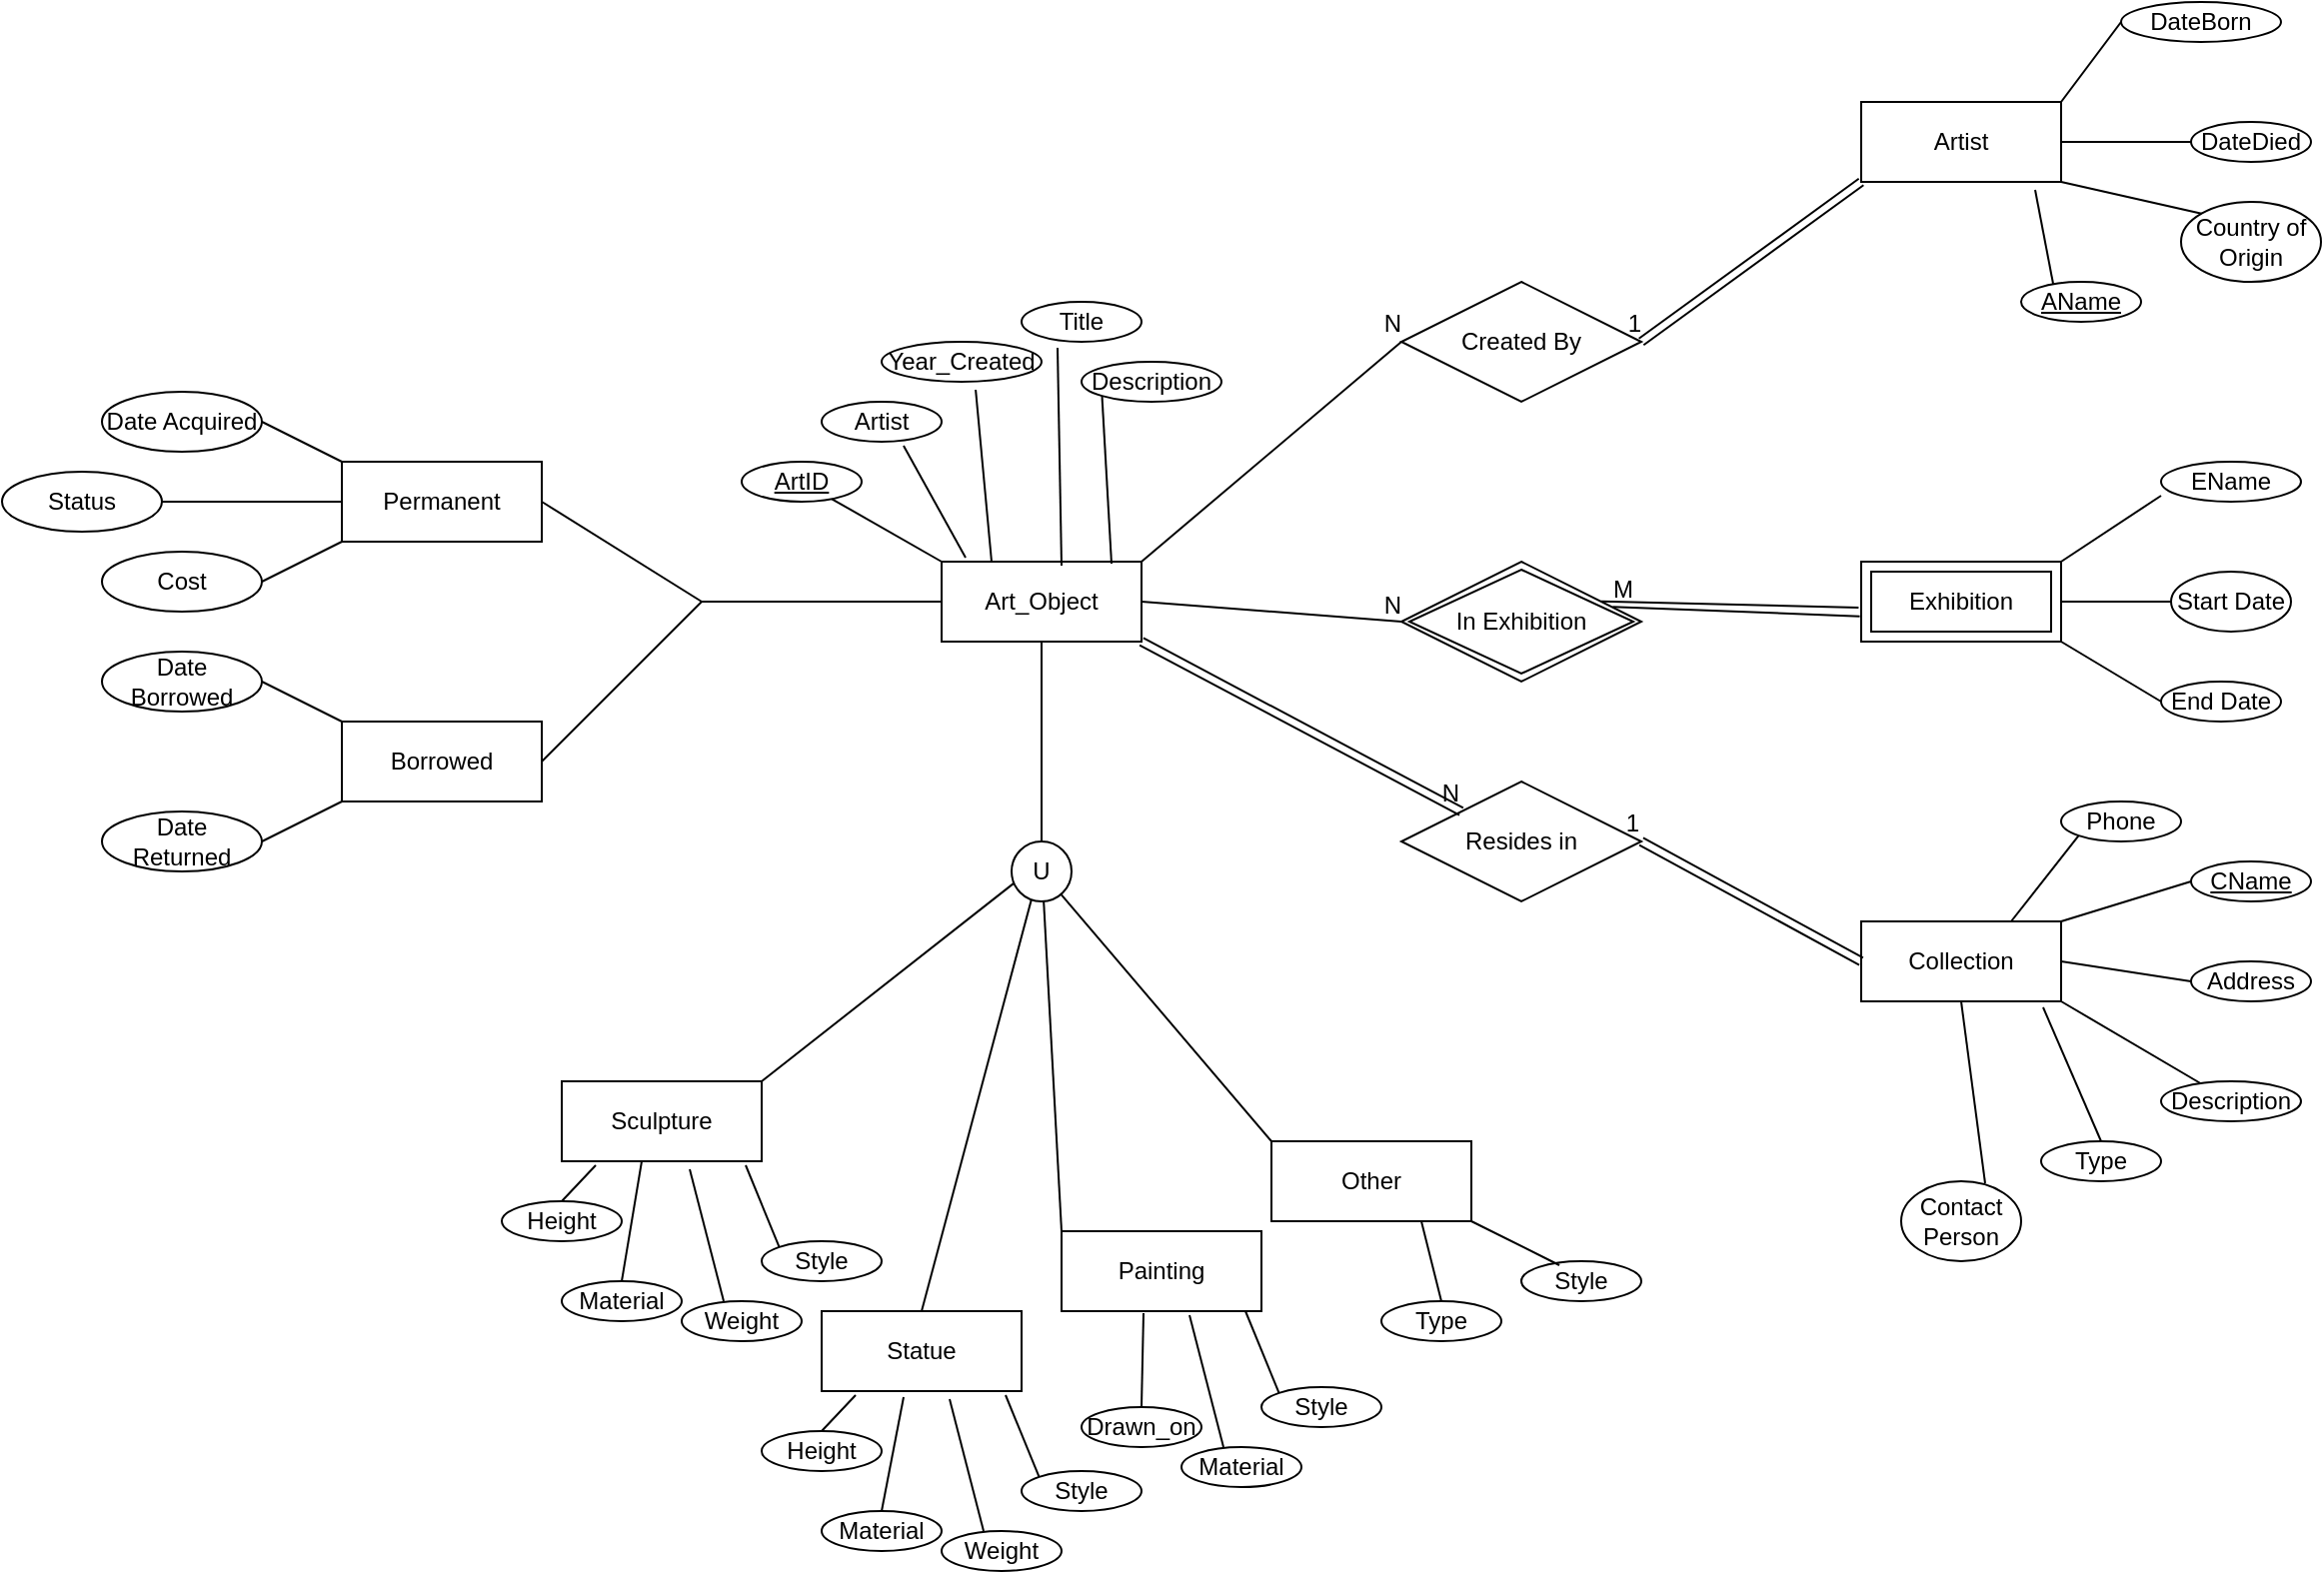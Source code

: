 <mxfile>
    <diagram id="M828vq5d6RUSsPA0u2Nk" name="Page-1">
        <mxGraphModel dx="2039" dy="820" grid="1" gridSize="10" guides="1" tooltips="1" connect="1" arrows="1" fold="1" page="1" pageScale="1" pageWidth="850" pageHeight="1100" math="0" shadow="0">
            <root>
                <mxCell id="0"/>
                <mxCell id="1" parent="0"/>
                <mxCell id="3" value="Art_Object" style="whiteSpace=wrap;html=1;align=center;" vertex="1" parent="1">
                    <mxGeometry x="360" y="390" width="100" height="40" as="geometry"/>
                </mxCell>
                <mxCell id="4" value="Sculpture" style="whiteSpace=wrap;html=1;align=center;" vertex="1" parent="1">
                    <mxGeometry x="170" y="650" width="100" height="40" as="geometry"/>
                </mxCell>
                <mxCell id="5" value="Statue" style="whiteSpace=wrap;html=1;align=center;" vertex="1" parent="1">
                    <mxGeometry x="300" y="765" width="100" height="40" as="geometry"/>
                </mxCell>
                <mxCell id="6" value="Painting" style="whiteSpace=wrap;html=1;align=center;" vertex="1" parent="1">
                    <mxGeometry x="420" y="725" width="100" height="40" as="geometry"/>
                </mxCell>
                <mxCell id="7" value="Borrowed" style="whiteSpace=wrap;html=1;align=center;" vertex="1" parent="1">
                    <mxGeometry x="60" y="470" width="100" height="40" as="geometry"/>
                </mxCell>
                <mxCell id="8" value="Permanent" style="whiteSpace=wrap;html=1;align=center;" vertex="1" parent="1">
                    <mxGeometry x="60" y="340" width="100" height="40" as="geometry"/>
                </mxCell>
                <mxCell id="10" value="" style="endArrow=none;html=1;exitX=0;exitY=0;exitDx=0;exitDy=0;" edge="1" parent="1" source="6">
                    <mxGeometry width="50" height="50" relative="1" as="geometry">
                        <mxPoint x="420" y="580" as="sourcePoint"/>
                        <mxPoint x="410" y="540" as="targetPoint"/>
                    </mxGeometry>
                </mxCell>
                <mxCell id="11" value="" style="endArrow=none;html=1;exitX=1;exitY=0;exitDx=0;exitDy=0;" edge="1" parent="1" source="4">
                    <mxGeometry width="50" height="50" relative="1" as="geometry">
                        <mxPoint x="430" y="590" as="sourcePoint"/>
                        <mxPoint x="410" y="540" as="targetPoint"/>
                    </mxGeometry>
                </mxCell>
                <mxCell id="12" value="&lt;u&gt;ArtID&lt;/u&gt;" style="ellipse;whiteSpace=wrap;html=1;align=center;" vertex="1" parent="1">
                    <mxGeometry x="260" y="340" width="60" height="20" as="geometry"/>
                </mxCell>
                <mxCell id="13" value="Artist" style="ellipse;whiteSpace=wrap;html=1;align=center;" vertex="1" parent="1">
                    <mxGeometry x="300" y="310" width="60" height="20" as="geometry"/>
                </mxCell>
                <mxCell id="14" value="Year_Created" style="ellipse;whiteSpace=wrap;html=1;align=center;" vertex="1" parent="1">
                    <mxGeometry x="330" y="280" width="80" height="20" as="geometry"/>
                </mxCell>
                <mxCell id="15" value="" style="endArrow=none;html=1;exitX=0;exitY=0;exitDx=0;exitDy=0;" edge="1" parent="1" source="3" target="12">
                    <mxGeometry width="50" height="50" relative="1" as="geometry">
                        <mxPoint x="610" y="420" as="sourcePoint"/>
                        <mxPoint x="660" y="370" as="targetPoint"/>
                    </mxGeometry>
                </mxCell>
                <mxCell id="16" value="" style="endArrow=none;html=1;exitX=0.12;exitY=-0.05;exitDx=0;exitDy=0;entryX=0.683;entryY=1.1;entryDx=0;entryDy=0;entryPerimeter=0;exitPerimeter=0;" edge="1" parent="1" source="3" target="13">
                    <mxGeometry width="50" height="50" relative="1" as="geometry">
                        <mxPoint x="370" y="400" as="sourcePoint"/>
                        <mxPoint x="315.116" y="368.638" as="targetPoint"/>
                    </mxGeometry>
                </mxCell>
                <mxCell id="17" value="" style="endArrow=none;html=1;exitX=0.25;exitY=0;exitDx=0;exitDy=0;entryX=0.588;entryY=1.2;entryDx=0;entryDy=0;entryPerimeter=0;" edge="1" parent="1" source="3" target="14">
                    <mxGeometry width="50" height="50" relative="1" as="geometry">
                        <mxPoint x="380" y="410" as="sourcePoint"/>
                        <mxPoint x="325.116" y="378.638" as="targetPoint"/>
                    </mxGeometry>
                </mxCell>
                <mxCell id="19" value="Title" style="ellipse;whiteSpace=wrap;html=1;align=center;" vertex="1" parent="1">
                    <mxGeometry x="400" y="260" width="60" height="20" as="geometry"/>
                </mxCell>
                <mxCell id="20" value="Description" style="ellipse;whiteSpace=wrap;html=1;align=center;" vertex="1" parent="1">
                    <mxGeometry x="430" y="290" width="70" height="20" as="geometry"/>
                </mxCell>
                <mxCell id="21" value="" style="endArrow=none;html=1;entryX=0.3;entryY=1.15;entryDx=0;entryDy=0;entryPerimeter=0;exitX=0.6;exitY=0.05;exitDx=0;exitDy=0;exitPerimeter=0;" edge="1" parent="1" source="3" target="19">
                    <mxGeometry width="50" height="50" relative="1" as="geometry">
                        <mxPoint x="610" y="420" as="sourcePoint"/>
                        <mxPoint x="660" y="370" as="targetPoint"/>
                    </mxGeometry>
                </mxCell>
                <mxCell id="23" value="" style="endArrow=none;html=1;entryX=0;entryY=1;entryDx=0;entryDy=0;exitX=0.85;exitY=0.025;exitDx=0;exitDy=0;exitPerimeter=0;" edge="1" parent="1" source="3" target="20">
                    <mxGeometry width="50" height="50" relative="1" as="geometry">
                        <mxPoint x="610" y="420" as="sourcePoint"/>
                        <mxPoint x="660" y="370" as="targetPoint"/>
                    </mxGeometry>
                </mxCell>
                <mxCell id="24" value="" style="endArrow=none;html=1;entryX=0.17;entryY=1.05;entryDx=0;entryDy=0;entryPerimeter=0;" edge="1" parent="1" target="4">
                    <mxGeometry width="50" height="50" relative="1" as="geometry">
                        <mxPoint x="170" y="710" as="sourcePoint"/>
                        <mxPoint x="650" y="610" as="targetPoint"/>
                    </mxGeometry>
                </mxCell>
                <mxCell id="25" value="Height" style="ellipse;whiteSpace=wrap;html=1;align=center;" vertex="1" parent="1">
                    <mxGeometry x="140" y="710" width="60" height="20" as="geometry"/>
                </mxCell>
                <mxCell id="26" value="Material" style="ellipse;whiteSpace=wrap;html=1;align=center;" vertex="1" parent="1">
                    <mxGeometry x="170" y="750" width="60" height="20" as="geometry"/>
                </mxCell>
                <mxCell id="27" value="" style="endArrow=none;html=1;entryX=0.4;entryY=1;entryDx=0;entryDy=0;entryPerimeter=0;exitX=0.5;exitY=0;exitDx=0;exitDy=0;" edge="1" parent="1" source="26" target="4">
                    <mxGeometry width="50" height="50" relative="1" as="geometry">
                        <mxPoint x="600" y="660" as="sourcePoint"/>
                        <mxPoint x="650" y="610" as="targetPoint"/>
                    </mxGeometry>
                </mxCell>
                <mxCell id="28" value="Weight" style="ellipse;whiteSpace=wrap;html=1;align=center;" vertex="1" parent="1">
                    <mxGeometry x="230" y="760" width="60" height="20" as="geometry"/>
                </mxCell>
                <mxCell id="29" value="Style" style="ellipse;whiteSpace=wrap;html=1;align=center;" vertex="1" parent="1">
                    <mxGeometry x="270" y="730" width="60" height="20" as="geometry"/>
                </mxCell>
                <mxCell id="30" value="" style="endArrow=none;html=1;entryX=0.64;entryY=1.1;entryDx=0;entryDy=0;entryPerimeter=0;exitX=0.35;exitY=0;exitDx=0;exitDy=0;exitPerimeter=0;" edge="1" parent="1" source="28" target="4">
                    <mxGeometry width="50" height="50" relative="1" as="geometry">
                        <mxPoint x="600" y="660" as="sourcePoint"/>
                        <mxPoint x="650" y="610" as="targetPoint"/>
                    </mxGeometry>
                </mxCell>
                <mxCell id="31" value="" style="endArrow=none;html=1;entryX=0.92;entryY=1.05;entryDx=0;entryDy=0;entryPerimeter=0;exitX=0;exitY=0;exitDx=0;exitDy=0;" edge="1" parent="1" source="29" target="4">
                    <mxGeometry width="50" height="50" relative="1" as="geometry">
                        <mxPoint x="600" y="660" as="sourcePoint"/>
                        <mxPoint x="650" y="610" as="targetPoint"/>
                    </mxGeometry>
                </mxCell>
                <mxCell id="32" value="" style="endArrow=none;html=1;entryX=0.17;entryY=1.05;entryDx=0;entryDy=0;entryPerimeter=0;" edge="1" parent="1">
                    <mxGeometry width="50" height="50" relative="1" as="geometry">
                        <mxPoint x="300" y="825" as="sourcePoint"/>
                        <mxPoint x="317" y="807" as="targetPoint"/>
                    </mxGeometry>
                </mxCell>
                <mxCell id="33" value="Height" style="ellipse;whiteSpace=wrap;html=1;align=center;" vertex="1" parent="1">
                    <mxGeometry x="270" y="825" width="60" height="20" as="geometry"/>
                </mxCell>
                <mxCell id="34" value="Material" style="ellipse;whiteSpace=wrap;html=1;align=center;" vertex="1" parent="1">
                    <mxGeometry x="300" y="865" width="60" height="20" as="geometry"/>
                </mxCell>
                <mxCell id="35" value="Weight" style="ellipse;whiteSpace=wrap;html=1;align=center;" vertex="1" parent="1">
                    <mxGeometry x="360" y="875" width="60" height="20" as="geometry"/>
                </mxCell>
                <mxCell id="36" value="Style" style="ellipse;whiteSpace=wrap;html=1;align=center;" vertex="1" parent="1">
                    <mxGeometry x="400" y="845" width="60" height="20" as="geometry"/>
                </mxCell>
                <mxCell id="37" value="" style="endArrow=none;html=1;entryX=0.64;entryY=1.1;entryDx=0;entryDy=0;entryPerimeter=0;exitX=0.35;exitY=0;exitDx=0;exitDy=0;exitPerimeter=0;" edge="1" parent="1" source="35">
                    <mxGeometry width="50" height="50" relative="1" as="geometry">
                        <mxPoint x="730" y="775" as="sourcePoint"/>
                        <mxPoint x="364" y="809" as="targetPoint"/>
                    </mxGeometry>
                </mxCell>
                <mxCell id="38" value="" style="endArrow=none;html=1;entryX=0.92;entryY=1.05;entryDx=0;entryDy=0;entryPerimeter=0;exitX=0;exitY=0;exitDx=0;exitDy=0;" edge="1" parent="1" source="36">
                    <mxGeometry width="50" height="50" relative="1" as="geometry">
                        <mxPoint x="730" y="775" as="sourcePoint"/>
                        <mxPoint x="392" y="807" as="targetPoint"/>
                    </mxGeometry>
                </mxCell>
                <mxCell id="39" value="" style="endArrow=none;html=1;entryX=0.41;entryY=1.075;entryDx=0;entryDy=0;entryPerimeter=0;exitX=0.5;exitY=0;exitDx=0;exitDy=0;" edge="1" parent="1" source="34" target="5">
                    <mxGeometry width="50" height="50" relative="1" as="geometry">
                        <mxPoint x="550" y="775" as="sourcePoint"/>
                        <mxPoint x="600" y="725" as="targetPoint"/>
                    </mxGeometry>
                </mxCell>
                <mxCell id="42" value="Drawn_on" style="ellipse;whiteSpace=wrap;html=1;align=center;" vertex="1" parent="1">
                    <mxGeometry x="430" y="813" width="60" height="20" as="geometry"/>
                </mxCell>
                <mxCell id="43" value="Material" style="ellipse;whiteSpace=wrap;html=1;align=center;" vertex="1" parent="1">
                    <mxGeometry x="480" y="833" width="60" height="20" as="geometry"/>
                </mxCell>
                <mxCell id="44" value="Style" style="ellipse;whiteSpace=wrap;html=1;align=center;" vertex="1" parent="1">
                    <mxGeometry x="520" y="803" width="60" height="20" as="geometry"/>
                </mxCell>
                <mxCell id="45" value="" style="endArrow=none;html=1;entryX=0.64;entryY=1.1;entryDx=0;entryDy=0;entryPerimeter=0;exitX=0.35;exitY=0;exitDx=0;exitDy=0;exitPerimeter=0;" edge="1" parent="1" source="43">
                    <mxGeometry width="50" height="50" relative="1" as="geometry">
                        <mxPoint x="850" y="733" as="sourcePoint"/>
                        <mxPoint x="484" y="767" as="targetPoint"/>
                    </mxGeometry>
                </mxCell>
                <mxCell id="46" value="" style="endArrow=none;html=1;entryX=0.92;entryY=1.05;entryDx=0;entryDy=0;entryPerimeter=0;exitX=0;exitY=0;exitDx=0;exitDy=0;" edge="1" parent="1" source="44">
                    <mxGeometry width="50" height="50" relative="1" as="geometry">
                        <mxPoint x="850" y="733" as="sourcePoint"/>
                        <mxPoint x="512" y="765" as="targetPoint"/>
                    </mxGeometry>
                </mxCell>
                <mxCell id="47" value="" style="endArrow=none;html=1;entryX=0.41;entryY=1.075;entryDx=0;entryDy=0;entryPerimeter=0;exitX=0.5;exitY=0;exitDx=0;exitDy=0;" edge="1" parent="1" source="42">
                    <mxGeometry width="50" height="50" relative="1" as="geometry">
                        <mxPoint x="670" y="733" as="sourcePoint"/>
                        <mxPoint x="461" y="766" as="targetPoint"/>
                    </mxGeometry>
                </mxCell>
                <mxCell id="48" value="Artist" style="whiteSpace=wrap;html=1;align=center;" vertex="1" parent="1">
                    <mxGeometry x="820" y="160" width="100" height="40" as="geometry"/>
                </mxCell>
                <mxCell id="49" value="Collection" style="whiteSpace=wrap;html=1;align=center;" vertex="1" parent="1">
                    <mxGeometry x="820" y="570" width="100" height="40" as="geometry"/>
                </mxCell>
                <mxCell id="51" value="" style="endArrow=none;html=1;exitX=0.5;exitY=0;exitDx=0;exitDy=0;" edge="1" parent="1" source="5">
                    <mxGeometry width="50" height="50" relative="1" as="geometry">
                        <mxPoint x="350" y="760" as="sourcePoint"/>
                        <mxPoint x="410" y="540" as="targetPoint"/>
                    </mxGeometry>
                </mxCell>
                <mxCell id="53" value="Created By" style="shape=rhombus;perimeter=rhombusPerimeter;whiteSpace=wrap;html=1;align=center;" vertex="1" parent="1">
                    <mxGeometry x="590" y="250" width="120" height="60" as="geometry"/>
                </mxCell>
                <mxCell id="54" value="In Exhibition" style="shape=rhombus;double=1;perimeter=rhombusPerimeter;whiteSpace=wrap;html=1;align=center;" vertex="1" parent="1">
                    <mxGeometry x="590" y="390" width="120" height="60" as="geometry"/>
                </mxCell>
                <mxCell id="55" value="Resides in" style="shape=rhombus;perimeter=rhombusPerimeter;whiteSpace=wrap;html=1;align=center;" vertex="1" parent="1">
                    <mxGeometry x="590" y="500" width="120" height="60" as="geometry"/>
                </mxCell>
                <mxCell id="56" value="" style="shape=link;html=1;rounded=0;exitX=1;exitY=1;exitDx=0;exitDy=0;entryX=0;entryY=0;entryDx=0;entryDy=0;" edge="1" parent="1" source="3" target="55">
                    <mxGeometry relative="1" as="geometry">
                        <mxPoint x="430" y="500" as="sourcePoint"/>
                        <mxPoint x="590" y="500" as="targetPoint"/>
                    </mxGeometry>
                </mxCell>
                <mxCell id="57" value="N" style="resizable=0;html=1;align=right;verticalAlign=bottom;" connectable="0" vertex="1" parent="56">
                    <mxGeometry x="1" relative="1" as="geometry"/>
                </mxCell>
                <mxCell id="58" value="" style="shape=link;html=1;rounded=0;entryX=1;entryY=0.5;entryDx=0;entryDy=0;exitX=0;exitY=0.5;exitDx=0;exitDy=0;" edge="1" parent="1" source="49" target="55">
                    <mxGeometry relative="1" as="geometry">
                        <mxPoint x="550" y="400" as="sourcePoint"/>
                        <mxPoint x="710" y="400" as="targetPoint"/>
                    </mxGeometry>
                </mxCell>
                <mxCell id="59" value="1" style="resizable=0;html=1;align=right;verticalAlign=bottom;" connectable="0" vertex="1" parent="58">
                    <mxGeometry x="1" relative="1" as="geometry"/>
                </mxCell>
                <mxCell id="62" value="" style="endArrow=none;html=1;rounded=0;entryX=0;entryY=0.5;entryDx=0;entryDy=0;exitX=1;exitY=0.5;exitDx=0;exitDy=0;" edge="1" parent="1" source="3" target="54">
                    <mxGeometry relative="1" as="geometry">
                        <mxPoint x="550" y="500" as="sourcePoint"/>
                        <mxPoint x="710" y="500" as="targetPoint"/>
                    </mxGeometry>
                </mxCell>
                <mxCell id="63" value="N" style="resizable=0;html=1;align=right;verticalAlign=bottom;" connectable="0" vertex="1" parent="62">
                    <mxGeometry x="1" relative="1" as="geometry"/>
                </mxCell>
                <mxCell id="64" value="" style="endArrow=none;html=1;rounded=0;exitX=0.881;exitY=0.378;exitDx=0;exitDy=0;exitPerimeter=0;entryX=-0.007;entryY=0.683;entryDx=0;entryDy=0;entryPerimeter=0;" edge="1" parent="1" source="54">
                    <mxGeometry relative="1" as="geometry">
                        <mxPoint x="730" y="419.75" as="sourcePoint"/>
                        <mxPoint x="819.3" y="417.32" as="targetPoint"/>
                    </mxGeometry>
                </mxCell>
                <mxCell id="65" value="" style="endArrow=none;html=1;rounded=0;entryX=-0.013;entryY=0.575;entryDx=0;entryDy=0;entryPerimeter=0;" edge="1" parent="1">
                    <mxGeometry relative="1" as="geometry">
                        <mxPoint x="690" y="409.83" as="sourcePoint"/>
                        <mxPoint x="818.7" y="413" as="targetPoint"/>
                    </mxGeometry>
                </mxCell>
                <mxCell id="66" value="M" style="text;strokeColor=none;fillColor=none;spacingLeft=4;spacingRight=4;overflow=hidden;rotatable=0;points=[[0,0.5],[1,0.5]];portConstraint=eastwest;fontSize=12;" vertex="1" parent="1">
                    <mxGeometry x="690" y="390" width="30" height="20" as="geometry"/>
                </mxCell>
                <mxCell id="71" value="" style="endArrow=none;html=1;rounded=0;entryX=0;entryY=0.5;entryDx=0;entryDy=0;exitX=1;exitY=0;exitDx=0;exitDy=0;" edge="1" parent="1" source="3" target="53">
                    <mxGeometry relative="1" as="geometry">
                        <mxPoint x="490" y="470" as="sourcePoint"/>
                        <mxPoint x="650" y="470" as="targetPoint"/>
                    </mxGeometry>
                </mxCell>
                <mxCell id="72" value="N" style="resizable=0;html=1;align=right;verticalAlign=bottom;" connectable="0" vertex="1" parent="71">
                    <mxGeometry x="1" relative="1" as="geometry"/>
                </mxCell>
                <mxCell id="75" value="" style="shape=link;html=1;rounded=0;entryX=1;entryY=0.5;entryDx=0;entryDy=0;exitX=0;exitY=1;exitDx=0;exitDy=0;" edge="1" parent="1" source="48" target="53">
                    <mxGeometry relative="1" as="geometry">
                        <mxPoint x="490" y="470" as="sourcePoint"/>
                        <mxPoint x="650" y="470" as="targetPoint"/>
                    </mxGeometry>
                </mxCell>
                <mxCell id="76" value="1" style="resizable=0;html=1;align=right;verticalAlign=bottom;" connectable="0" vertex="1" parent="75">
                    <mxGeometry x="1" relative="1" as="geometry"/>
                </mxCell>
                <mxCell id="77" value="Other" style="whiteSpace=wrap;html=1;align=center;" vertex="1" parent="1">
                    <mxGeometry x="525" y="680" width="100" height="40" as="geometry"/>
                </mxCell>
                <mxCell id="78" value="" style="endArrow=none;html=1;entryX=0.5;entryY=1;entryDx=0;entryDy=0;" edge="1" parent="1" target="3">
                    <mxGeometry width="50" height="50" relative="1" as="geometry">
                        <mxPoint x="410" y="540" as="sourcePoint"/>
                        <mxPoint x="600" y="440" as="targetPoint"/>
                    </mxGeometry>
                </mxCell>
                <mxCell id="79" value="" style="endArrow=none;html=1;entryX=0;entryY=0;entryDx=0;entryDy=0;startArrow=none;" edge="1" parent="1" source="135" target="77">
                    <mxGeometry width="50" height="50" relative="1" as="geometry">
                        <mxPoint x="410" y="540" as="sourcePoint"/>
                        <mxPoint x="420" y="440" as="targetPoint"/>
                    </mxGeometry>
                </mxCell>
                <mxCell id="81" value="Type" style="ellipse;whiteSpace=wrap;html=1;align=center;" vertex="1" parent="1">
                    <mxGeometry x="580" y="760" width="60" height="20" as="geometry"/>
                </mxCell>
                <mxCell id="82" value="Style" style="ellipse;whiteSpace=wrap;html=1;align=center;" vertex="1" parent="1">
                    <mxGeometry x="650" y="740" width="60" height="20" as="geometry"/>
                </mxCell>
                <mxCell id="83" value="" style="endArrow=none;html=1;entryX=0.75;entryY=1;entryDx=0;entryDy=0;exitX=0.5;exitY=0;exitDx=0;exitDy=0;" edge="1" parent="1" source="81" target="77">
                    <mxGeometry width="50" height="50" relative="1" as="geometry">
                        <mxPoint x="710" y="845" as="sourcePoint"/>
                        <mxPoint x="760" y="795" as="targetPoint"/>
                    </mxGeometry>
                </mxCell>
                <mxCell id="84" value="" style="endArrow=none;html=1;entryX=1;entryY=1;entryDx=0;entryDy=0;exitX=0.317;exitY=0.1;exitDx=0;exitDy=0;exitPerimeter=0;" edge="1" parent="1" source="82" target="77">
                    <mxGeometry width="50" height="50" relative="1" as="geometry">
                        <mxPoint x="760" y="770" as="sourcePoint"/>
                        <mxPoint x="750" y="730" as="targetPoint"/>
                    </mxGeometry>
                </mxCell>
                <mxCell id="86" value="&lt;u&gt;AName&lt;/u&gt;" style="ellipse;whiteSpace=wrap;html=1;align=center;" vertex="1" parent="1">
                    <mxGeometry x="900" y="250" width="60" height="20" as="geometry"/>
                </mxCell>
                <mxCell id="87" value="DateBorn" style="ellipse;whiteSpace=wrap;html=1;align=center;" vertex="1" parent="1">
                    <mxGeometry x="950" y="110" width="80" height="20" as="geometry"/>
                </mxCell>
                <mxCell id="88" value="DateDied" style="ellipse;whiteSpace=wrap;html=1;align=center;" vertex="1" parent="1">
                    <mxGeometry x="985" y="170" width="60" height="20" as="geometry"/>
                </mxCell>
                <mxCell id="89" value="Country of Origin" style="ellipse;whiteSpace=wrap;html=1;align=center;" vertex="1" parent="1">
                    <mxGeometry x="980" y="210" width="70" height="40" as="geometry"/>
                </mxCell>
                <mxCell id="92" value="" style="endArrow=none;html=1;entryX=0.87;entryY=1.1;entryDx=0;entryDy=0;entryPerimeter=0;exitX=0.267;exitY=0.05;exitDx=0;exitDy=0;exitPerimeter=0;" edge="1" parent="1" source="86" target="48">
                    <mxGeometry width="50" height="50" relative="1" as="geometry">
                        <mxPoint x="790" y="390" as="sourcePoint"/>
                        <mxPoint x="840" y="340" as="targetPoint"/>
                    </mxGeometry>
                </mxCell>
                <mxCell id="93" value="" style="endArrow=none;html=1;entryX=1;entryY=1;entryDx=0;entryDy=0;exitX=0;exitY=0;exitDx=0;exitDy=0;" edge="1" parent="1" source="89" target="48">
                    <mxGeometry width="50" height="50" relative="1" as="geometry">
                        <mxPoint x="790" y="390" as="sourcePoint"/>
                        <mxPoint x="840" y="340" as="targetPoint"/>
                    </mxGeometry>
                </mxCell>
                <mxCell id="94" value="" style="endArrow=none;html=1;entryX=1;entryY=0.5;entryDx=0;entryDy=0;exitX=0;exitY=0.5;exitDx=0;exitDy=0;" edge="1" parent="1" source="88" target="48">
                    <mxGeometry width="50" height="50" relative="1" as="geometry">
                        <mxPoint x="790" y="390" as="sourcePoint"/>
                        <mxPoint x="840" y="340" as="targetPoint"/>
                    </mxGeometry>
                </mxCell>
                <mxCell id="95" value="" style="endArrow=none;html=1;entryX=1;entryY=0;entryDx=0;entryDy=0;exitX=0;exitY=0.5;exitDx=0;exitDy=0;" edge="1" parent="1" source="87" target="48">
                    <mxGeometry width="50" height="50" relative="1" as="geometry">
                        <mxPoint x="790" y="390" as="sourcePoint"/>
                        <mxPoint x="840" y="340" as="targetPoint"/>
                    </mxGeometry>
                </mxCell>
                <mxCell id="96" value="Address" style="ellipse;whiteSpace=wrap;html=1;align=center;" vertex="1" parent="1">
                    <mxGeometry x="985" y="590" width="60" height="20" as="geometry"/>
                </mxCell>
                <mxCell id="97" value="&lt;u&gt;CName&lt;/u&gt;" style="ellipse;whiteSpace=wrap;html=1;align=center;" vertex="1" parent="1">
                    <mxGeometry x="985" y="540" width="60" height="20" as="geometry"/>
                </mxCell>
                <mxCell id="98" value="Contact Person" style="ellipse;whiteSpace=wrap;html=1;align=center;" vertex="1" parent="1">
                    <mxGeometry x="840" y="700" width="60" height="40" as="geometry"/>
                </mxCell>
                <mxCell id="99" value="Type" style="ellipse;whiteSpace=wrap;html=1;align=center;" vertex="1" parent="1">
                    <mxGeometry x="910" y="680" width="60" height="20" as="geometry"/>
                </mxCell>
                <mxCell id="100" value="Description" style="ellipse;whiteSpace=wrap;html=1;align=center;" vertex="1" parent="1">
                    <mxGeometry x="970" y="650" width="70" height="20" as="geometry"/>
                </mxCell>
                <mxCell id="101" value="" style="endArrow=none;html=1;entryX=1;entryY=0;entryDx=0;entryDy=0;exitX=0;exitY=0.5;exitDx=0;exitDy=0;" edge="1" parent="1" source="97" target="49">
                    <mxGeometry width="50" height="50" relative="1" as="geometry">
                        <mxPoint x="980" y="550" as="sourcePoint"/>
                        <mxPoint x="1140" y="430" as="targetPoint"/>
                    </mxGeometry>
                </mxCell>
                <mxCell id="102" value="Phone" style="ellipse;whiteSpace=wrap;html=1;align=center;" vertex="1" parent="1">
                    <mxGeometry x="920" y="510" width="60" height="20" as="geometry"/>
                </mxCell>
                <mxCell id="103" value="" style="endArrow=none;html=1;entryX=0;entryY=1;entryDx=0;entryDy=0;exitX=0.75;exitY=0;exitDx=0;exitDy=0;" edge="1" parent="1" source="49" target="102">
                    <mxGeometry width="50" height="50" relative="1" as="geometry">
                        <mxPoint x="1090" y="480" as="sourcePoint"/>
                        <mxPoint x="1140" y="430" as="targetPoint"/>
                    </mxGeometry>
                </mxCell>
                <mxCell id="104" value="" style="endArrow=none;html=1;entryX=0;entryY=0.5;entryDx=0;entryDy=0;exitX=1;exitY=0.5;exitDx=0;exitDy=0;" edge="1" parent="1" source="49" target="96">
                    <mxGeometry width="50" height="50" relative="1" as="geometry">
                        <mxPoint x="905" y="580" as="sourcePoint"/>
                        <mxPoint x="938.787" y="537.071" as="targetPoint"/>
                    </mxGeometry>
                </mxCell>
                <mxCell id="105" value="" style="endArrow=none;html=1;exitX=1;exitY=1;exitDx=0;exitDy=0;" edge="1" parent="1" source="49" target="100">
                    <mxGeometry width="50" height="50" relative="1" as="geometry">
                        <mxPoint x="915" y="590" as="sourcePoint"/>
                        <mxPoint x="948.787" y="547.071" as="targetPoint"/>
                    </mxGeometry>
                </mxCell>
                <mxCell id="107" value="" style="endArrow=none;html=1;entryX=0.5;entryY=0;entryDx=0;entryDy=0;exitX=0.91;exitY=1.075;exitDx=0;exitDy=0;exitPerimeter=0;" edge="1" parent="1" source="49" target="99">
                    <mxGeometry width="50" height="50" relative="1" as="geometry">
                        <mxPoint x="925" y="600" as="sourcePoint"/>
                        <mxPoint x="958.787" y="557.071" as="targetPoint"/>
                    </mxGeometry>
                </mxCell>
                <mxCell id="108" value="" style="endArrow=none;html=1;entryX=0.5;entryY=1;entryDx=0;entryDy=0;exitX=0.7;exitY=0.025;exitDx=0;exitDy=0;exitPerimeter=0;" edge="1" parent="1" source="98" target="49">
                    <mxGeometry width="50" height="50" relative="1" as="geometry">
                        <mxPoint x="935" y="610" as="sourcePoint"/>
                        <mxPoint x="968.787" y="567.071" as="targetPoint"/>
                    </mxGeometry>
                </mxCell>
                <mxCell id="109" value="Start Date" style="ellipse;whiteSpace=wrap;html=1;align=center;" vertex="1" parent="1">
                    <mxGeometry x="975" y="395" width="60" height="30" as="geometry"/>
                </mxCell>
                <mxCell id="110" value="End Date" style="ellipse;whiteSpace=wrap;html=1;align=center;" vertex="1" parent="1">
                    <mxGeometry x="970" y="450" width="60" height="20" as="geometry"/>
                </mxCell>
                <mxCell id="111" value="EName" style="ellipse;whiteSpace=wrap;html=1;align=center;" vertex="1" parent="1">
                    <mxGeometry x="970" y="340" width="70" height="20" as="geometry"/>
                </mxCell>
                <mxCell id="113" value="" style="endArrow=none;html=1;entryX=0;entryY=0.85;entryDx=0;entryDy=0;entryPerimeter=0;exitX=1;exitY=0;exitDx=0;exitDy=0;" edge="1" parent="1" target="111">
                    <mxGeometry width="50" height="50" relative="1" as="geometry">
                        <mxPoint x="920" y="390" as="sourcePoint"/>
                        <mxPoint x="1140" y="440" as="targetPoint"/>
                    </mxGeometry>
                </mxCell>
                <mxCell id="114" value="" style="endArrow=none;html=1;entryX=0;entryY=0.5;entryDx=0;entryDy=0;exitX=1;exitY=0.5;exitDx=0;exitDy=0;" edge="1" parent="1" target="109">
                    <mxGeometry width="50" height="50" relative="1" as="geometry">
                        <mxPoint x="920" y="410" as="sourcePoint"/>
                        <mxPoint x="1140" y="440" as="targetPoint"/>
                    </mxGeometry>
                </mxCell>
                <mxCell id="115" value="" style="endArrow=none;html=1;entryX=1;entryY=1;entryDx=0;entryDy=0;exitX=0;exitY=0.5;exitDx=0;exitDy=0;" edge="1" parent="1" source="110">
                    <mxGeometry width="50" height="50" relative="1" as="geometry">
                        <mxPoint x="1090" y="490" as="sourcePoint"/>
                        <mxPoint x="920" y="430" as="targetPoint"/>
                    </mxGeometry>
                </mxCell>
                <mxCell id="116" value="Exhibition" style="shape=ext;margin=3;double=1;whiteSpace=wrap;html=1;align=center;" vertex="1" parent="1">
                    <mxGeometry x="820" y="390" width="100" height="40" as="geometry"/>
                </mxCell>
                <mxCell id="117" value="Date Acquired" style="ellipse;whiteSpace=wrap;html=1;align=center;" vertex="1" parent="1">
                    <mxGeometry x="-60" y="305" width="80" height="30" as="geometry"/>
                </mxCell>
                <mxCell id="118" value="Status" style="ellipse;whiteSpace=wrap;html=1;align=center;" vertex="1" parent="1">
                    <mxGeometry x="-110" y="345" width="80" height="30" as="geometry"/>
                </mxCell>
                <mxCell id="119" value="Cost" style="ellipse;whiteSpace=wrap;html=1;align=center;" vertex="1" parent="1">
                    <mxGeometry x="-60" y="385" width="80" height="30" as="geometry"/>
                </mxCell>
                <mxCell id="120" value="" style="endArrow=none;html=1;entryX=1;entryY=0.5;entryDx=0;entryDy=0;exitX=0;exitY=0;exitDx=0;exitDy=0;" edge="1" parent="1" source="8" target="117">
                    <mxGeometry width="50" height="50" relative="1" as="geometry">
                        <mxPoint x="130" y="590" as="sourcePoint"/>
                        <mxPoint x="180" y="540" as="targetPoint"/>
                    </mxGeometry>
                </mxCell>
                <mxCell id="121" value="" style="endArrow=none;html=1;entryX=1;entryY=0.5;entryDx=0;entryDy=0;exitX=0;exitY=0.5;exitDx=0;exitDy=0;" edge="1" parent="1" source="8" target="118">
                    <mxGeometry width="50" height="50" relative="1" as="geometry">
                        <mxPoint x="130" y="590" as="sourcePoint"/>
                        <mxPoint x="180" y="540" as="targetPoint"/>
                    </mxGeometry>
                </mxCell>
                <mxCell id="122" value="" style="endArrow=none;html=1;entryX=0;entryY=1;entryDx=0;entryDy=0;exitX=1;exitY=0.5;exitDx=0;exitDy=0;" edge="1" parent="1" source="119" target="8">
                    <mxGeometry width="50" height="50" relative="1" as="geometry">
                        <mxPoint x="130" y="590" as="sourcePoint"/>
                        <mxPoint x="180" y="540" as="targetPoint"/>
                    </mxGeometry>
                </mxCell>
                <mxCell id="123" value="Date Borrowed" style="ellipse;whiteSpace=wrap;html=1;align=center;" vertex="1" parent="1">
                    <mxGeometry x="-60" y="435" width="80" height="30" as="geometry"/>
                </mxCell>
                <mxCell id="125" value="Date Returned" style="ellipse;whiteSpace=wrap;html=1;align=center;" vertex="1" parent="1">
                    <mxGeometry x="-60" y="515" width="80" height="30" as="geometry"/>
                </mxCell>
                <mxCell id="126" value="" style="endArrow=none;html=1;entryX=1;entryY=0.5;entryDx=0;entryDy=0;exitX=0;exitY=0;exitDx=0;exitDy=0;" edge="1" parent="1" target="123">
                    <mxGeometry width="50" height="50" relative="1" as="geometry">
                        <mxPoint x="60" y="470" as="sourcePoint"/>
                        <mxPoint x="180" y="670" as="targetPoint"/>
                    </mxGeometry>
                </mxCell>
                <mxCell id="128" value="" style="endArrow=none;html=1;entryX=0;entryY=1;entryDx=0;entryDy=0;exitX=1;exitY=0.5;exitDx=0;exitDy=0;" edge="1" parent="1" source="125">
                    <mxGeometry width="50" height="50" relative="1" as="geometry">
                        <mxPoint x="130" y="720" as="sourcePoint"/>
                        <mxPoint x="60" y="510" as="targetPoint"/>
                    </mxGeometry>
                </mxCell>
                <mxCell id="129" value="" style="endArrow=none;html=1;entryX=1;entryY=0.5;entryDx=0;entryDy=0;" edge="1" parent="1" target="8">
                    <mxGeometry width="50" height="50" relative="1" as="geometry">
                        <mxPoint x="240" y="410" as="sourcePoint"/>
                        <mxPoint x="440" y="400" as="targetPoint"/>
                    </mxGeometry>
                </mxCell>
                <mxCell id="130" value="" style="endArrow=none;html=1;entryX=1;entryY=0.5;entryDx=0;entryDy=0;" edge="1" parent="1" target="7">
                    <mxGeometry width="50" height="50" relative="1" as="geometry">
                        <mxPoint x="240" y="410" as="sourcePoint"/>
                        <mxPoint x="190.0" y="460" as="targetPoint"/>
                    </mxGeometry>
                </mxCell>
                <mxCell id="131" value="" style="endArrow=none;html=1;entryX=0;entryY=0.5;entryDx=0;entryDy=0;" edge="1" parent="1" target="3">
                    <mxGeometry width="50" height="50" relative="1" as="geometry">
                        <mxPoint x="240" y="410" as="sourcePoint"/>
                        <mxPoint x="440" y="400" as="targetPoint"/>
                    </mxGeometry>
                </mxCell>
                <mxCell id="136" value="" style="endArrow=none;html=1;entryX=0;entryY=0;entryDx=0;entryDy=0;" edge="1" parent="1" target="135">
                    <mxGeometry width="50" height="50" relative="1" as="geometry">
                        <mxPoint x="410" y="540" as="sourcePoint"/>
                        <mxPoint x="525" y="680" as="targetPoint"/>
                    </mxGeometry>
                </mxCell>
                <mxCell id="135" value="U" style="ellipse;whiteSpace=wrap;html=1;aspect=fixed;" vertex="1" parent="1">
                    <mxGeometry x="395" y="530" width="30" height="30" as="geometry"/>
                </mxCell>
            </root>
        </mxGraphModel>
    </diagram>
</mxfile>